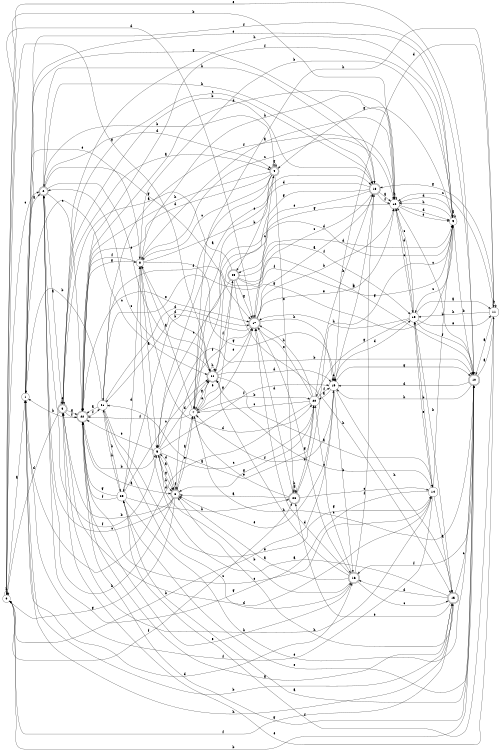 digraph n22_4 {
__start0 [label="" shape="none"];

rankdir=LR;
size="8,5";

s0 [style="filled", color="black", fillcolor="white" shape="circle", label="0"];
s1 [style="filled", color="black", fillcolor="white" shape="circle", label="1"];
s2 [style="rounded,filled", color="black", fillcolor="white" shape="doublecircle", label="2"];
s3 [style="rounded,filled", color="black", fillcolor="white" shape="doublecircle", label="3"];
s4 [style="rounded,filled", color="black", fillcolor="white" shape="doublecircle", label="4"];
s5 [style="filled", color="black", fillcolor="white" shape="circle", label="5"];
s6 [style="rounded,filled", color="black", fillcolor="white" shape="doublecircle", label="6"];
s7 [style="filled", color="black", fillcolor="white" shape="circle", label="7"];
s8 [style="filled", color="black", fillcolor="white" shape="circle", label="8"];
s9 [style="filled", color="black", fillcolor="white" shape="circle", label="9"];
s10 [style="rounded,filled", color="black", fillcolor="white" shape="doublecircle", label="10"];
s11 [style="filled", color="black", fillcolor="white" shape="circle", label="11"];
s12 [style="filled", color="black", fillcolor="white" shape="circle", label="12"];
s13 [style="filled", color="black", fillcolor="white" shape="circle", label="13"];
s14 [style="filled", color="black", fillcolor="white" shape="circle", label="14"];
s15 [style="rounded,filled", color="black", fillcolor="white" shape="doublecircle", label="15"];
s16 [style="rounded,filled", color="black", fillcolor="white" shape="doublecircle", label="16"];
s17 [style="rounded,filled", color="black", fillcolor="white" shape="doublecircle", label="17"];
s18 [style="rounded,filled", color="black", fillcolor="white" shape="doublecircle", label="18"];
s19 [style="filled", color="black", fillcolor="white" shape="circle", label="19"];
s20 [style="filled", color="black", fillcolor="white" shape="circle", label="20"];
s21 [style="filled", color="black", fillcolor="white" shape="circle", label="21"];
s22 [style="rounded,filled", color="black", fillcolor="white" shape="doublecircle", label="22"];
s23 [style="filled", color="black", fillcolor="white" shape="circle", label="23"];
s24 [style="rounded,filled", color="black", fillcolor="white" shape="doublecircle", label="24"];
s25 [style="rounded,filled", color="black", fillcolor="white" shape="doublecircle", label="25"];
s26 [style="rounded,filled", color="black", fillcolor="white" shape="doublecircle", label="26"];
s0 -> s1 [label="a"];
s0 -> s19 [label="b"];
s0 -> s2 [label="c"];
s0 -> s17 [label="d"];
s0 -> s10 [label="e"];
s0 -> s26 [label="f"];
s0 -> s24 [label="g"];
s0 -> s0 [label="h"];
s1 -> s2 [label="a"];
s1 -> s15 [label="b"];
s1 -> s24 [label="c"];
s1 -> s16 [label="d"];
s1 -> s8 [label="e"];
s1 -> s10 [label="f"];
s1 -> s18 [label="g"];
s1 -> s15 [label="h"];
s2 -> s3 [label="a"];
s2 -> s4 [label="b"];
s2 -> s22 [label="c"];
s2 -> s4 [label="d"];
s2 -> s24 [label="e"];
s2 -> s5 [label="f"];
s2 -> s17 [label="g"];
s2 -> s18 [label="h"];
s3 -> s4 [label="a"];
s3 -> s18 [label="b"];
s3 -> s18 [label="c"];
s3 -> s0 [label="d"];
s3 -> s3 [label="e"];
s3 -> s22 [label="f"];
s3 -> s22 [label="g"];
s3 -> s9 [label="h"];
s4 -> s5 [label="a"];
s4 -> s25 [label="b"];
s4 -> s8 [label="c"];
s4 -> s22 [label="d"];
s4 -> s26 [label="e"];
s4 -> s23 [label="f"];
s4 -> s4 [label="g"];
s4 -> s22 [label="h"];
s5 -> s6 [label="a"];
s5 -> s10 [label="b"];
s5 -> s20 [label="c"];
s5 -> s24 [label="d"];
s5 -> s22 [label="e"];
s5 -> s19 [label="f"];
s5 -> s6 [label="g"];
s5 -> s6 [label="h"];
s6 -> s7 [label="a"];
s6 -> s3 [label="b"];
s6 -> s2 [label="c"];
s6 -> s5 [label="d"];
s6 -> s7 [label="e"];
s6 -> s6 [label="f"];
s6 -> s0 [label="g"];
s6 -> s2 [label="h"];
s7 -> s8 [label="a"];
s7 -> s20 [label="b"];
s7 -> s10 [label="c"];
s7 -> s9 [label="d"];
s7 -> s24 [label="e"];
s7 -> s22 [label="f"];
s7 -> s17 [label="g"];
s7 -> s11 [label="h"];
s8 -> s5 [label="a"];
s8 -> s9 [label="b"];
s8 -> s12 [label="c"];
s8 -> s20 [label="d"];
s8 -> s18 [label="e"];
s8 -> s22 [label="f"];
s8 -> s19 [label="g"];
s8 -> s12 [label="h"];
s9 -> s9 [label="a"];
s9 -> s10 [label="b"];
s9 -> s13 [label="c"];
s9 -> s12 [label="d"];
s9 -> s1 [label="e"];
s9 -> s22 [label="f"];
s9 -> s4 [label="g"];
s9 -> s12 [label="h"];
s10 -> s11 [label="a"];
s10 -> s0 [label="b"];
s10 -> s12 [label="c"];
s10 -> s19 [label="d"];
s10 -> s23 [label="e"];
s10 -> s16 [label="f"];
s10 -> s22 [label="g"];
s10 -> s19 [label="h"];
s11 -> s10 [label="a"];
s11 -> s11 [label="b"];
s11 -> s12 [label="c"];
s11 -> s19 [label="d"];
s11 -> s3 [label="e"];
s11 -> s23 [label="f"];
s11 -> s18 [label="g"];
s11 -> s13 [label="h"];
s12 -> s8 [label="a"];
s12 -> s0 [label="b"];
s12 -> s13 [label="c"];
s12 -> s9 [label="d"];
s12 -> s9 [label="e"];
s12 -> s21 [label="f"];
s12 -> s25 [label="g"];
s12 -> s12 [label="h"];
s13 -> s11 [label="a"];
s13 -> s14 [label="b"];
s13 -> s12 [label="c"];
s13 -> s12 [label="d"];
s13 -> s11 [label="e"];
s13 -> s10 [label="f"];
s13 -> s20 [label="g"];
s13 -> s17 [label="h"];
s14 -> s15 [label="a"];
s14 -> s9 [label="b"];
s14 -> s24 [label="c"];
s14 -> s3 [label="d"];
s14 -> s13 [label="e"];
s14 -> s1 [label="f"];
s14 -> s2 [label="g"];
s14 -> s3 [label="h"];
s15 -> s8 [label="a"];
s15 -> s13 [label="b"];
s15 -> s10 [label="c"];
s15 -> s16 [label="d"];
s15 -> s26 [label="e"];
s15 -> s0 [label="f"];
s15 -> s22 [label="g"];
s15 -> s6 [label="h"];
s16 -> s6 [label="a"];
s16 -> s5 [label="b"];
s16 -> s15 [label="c"];
s16 -> s17 [label="d"];
s16 -> s22 [label="e"];
s16 -> s18 [label="f"];
s16 -> s20 [label="g"];
s16 -> s24 [label="h"];
s17 -> s18 [label="a"];
s17 -> s12 [label="b"];
s17 -> s4 [label="c"];
s17 -> s21 [label="d"];
s17 -> s12 [label="e"];
s17 -> s6 [label="f"];
s17 -> s16 [label="g"];
s17 -> s19 [label="h"];
s18 -> s12 [label="a"];
s18 -> s19 [label="b"];
s18 -> s17 [label="c"];
s18 -> s7 [label="d"];
s18 -> s24 [label="e"];
s18 -> s12 [label="f"];
s18 -> s7 [label="g"];
s18 -> s2 [label="h"];
s19 -> s20 [label="a"];
s19 -> s16 [label="b"];
s19 -> s19 [label="c"];
s19 -> s13 [label="d"];
s19 -> s6 [label="e"];
s19 -> s7 [label="f"];
s19 -> s10 [label="g"];
s19 -> s15 [label="h"];
s20 -> s21 [label="a"];
s20 -> s18 [label="b"];
s20 -> s7 [label="c"];
s20 -> s1 [label="d"];
s20 -> s17 [label="e"];
s20 -> s19 [label="f"];
s20 -> s6 [label="g"];
s20 -> s17 [label="h"];
s21 -> s22 [label="a"];
s21 -> s1 [label="b"];
s21 -> s16 [label="c"];
s21 -> s17 [label="d"];
s21 -> s14 [label="e"];
s21 -> s9 [label="f"];
s21 -> s9 [label="g"];
s21 -> s23 [label="h"];
s22 -> s6 [label="a"];
s22 -> s5 [label="b"];
s22 -> s14 [label="c"];
s22 -> s12 [label="d"];
s22 -> s17 [label="e"];
s22 -> s21 [label="f"];
s22 -> s8 [label="g"];
s22 -> s1 [label="h"];
s23 -> s10 [label="a"];
s23 -> s21 [label="b"];
s23 -> s24 [label="c"];
s23 -> s8 [label="d"];
s23 -> s10 [label="e"];
s23 -> s22 [label="f"];
s23 -> s22 [label="g"];
s23 -> s26 [label="h"];
s24 -> s14 [label="a"];
s24 -> s8 [label="b"];
s24 -> s2 [label="c"];
s24 -> s19 [label="d"];
s24 -> s17 [label="e"];
s24 -> s25 [label="f"];
s24 -> s7 [label="g"];
s24 -> s24 [label="h"];
s25 -> s3 [label="a"];
s25 -> s10 [label="b"];
s25 -> s5 [label="c"];
s25 -> s9 [label="d"];
s25 -> s7 [label="e"];
s25 -> s13 [label="f"];
s25 -> s17 [label="g"];
s25 -> s15 [label="h"];
s26 -> s6 [label="a"];
s26 -> s20 [label="b"];
s26 -> s14 [label="c"];
s26 -> s17 [label="d"];
s26 -> s7 [label="e"];
s26 -> s26 [label="f"];
s26 -> s9 [label="g"];
s26 -> s26 [label="h"];

}
